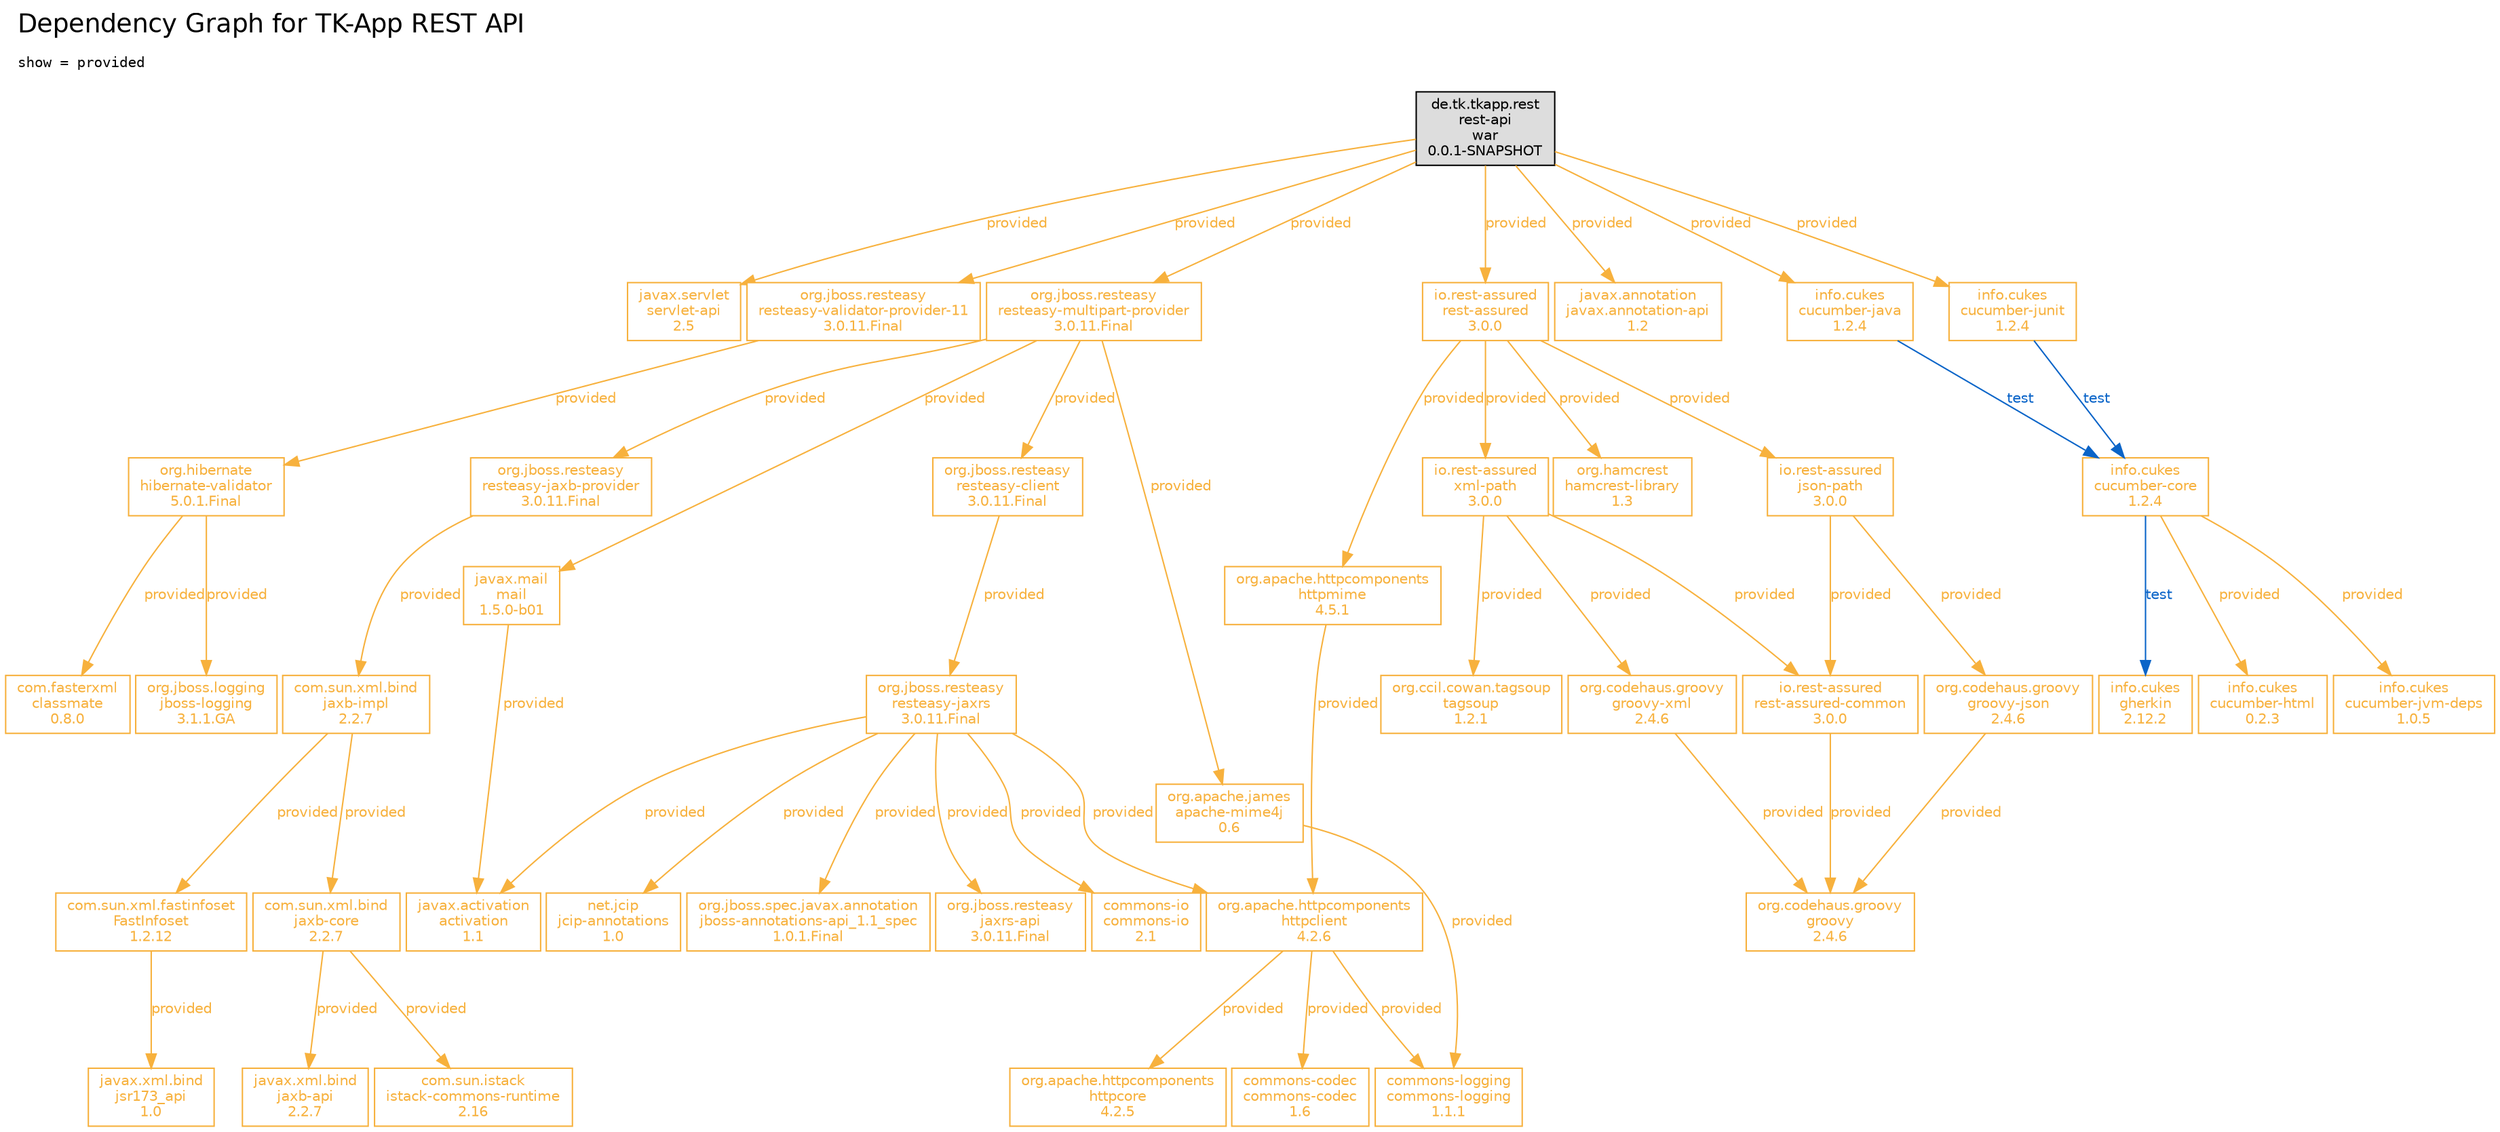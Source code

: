 digraph dependencies {

  graph [ label=<<table border="0" cellpadding="0" cellspacing="0"><tr><td>Dependency Graph for TK-App REST API</td></tr><tr><td><font color="black" face="Courier" point-size="10"> </font></td></tr><tr><td align="LEFT"><font color="black" face="Courier" point-size="10">show = provided</font></td></tr><tr><td><font color="black" face="Courier" point-size="10"> </font></td></tr></table>> labeljust="l" labelloc="t" fontsize="18" fontname="Helvetica" ranksep="1" rankdir="TB" nodesep=".05" ];
  node [ fontsize="10" fontname="Helvetica" shape="rectangle" ];
  edge [ fontsize="10" fontname="Helvetica" ];

  "0" [
    fontsize="10"
    label="de.tk.tkapp.rest\nrest-api\nwar\n0.0.1-SNAPSHOT"
    color="black"
    fontcolor="black"
    fillcolor="#dddddd"
    style="solid,filled"
  ];
  "48" [
    fontsize="10"
    label="javax.servlet\nservlet-api\n2.5"
    color="#F7B13D"
    fontcolor="#F7B13D"
    fillcolor="white"
    style="solid,filled"
  ];
  "49" [
    fontsize="10"
    label="org.jboss.resteasy\nresteasy-jaxrs\n3.0.11.Final"
    color="#F7B13D"
    fontcolor="#F7B13D"
    fillcolor="white"
    style="solid,filled"
  ];
  "59" [
    fontsize="10"
    label="org.jboss.resteasy\njaxrs-api\n3.0.11.Final"
    color="#F7B13D"
    fontcolor="#F7B13D"
    fillcolor="white"
    style="solid,filled"
  ];
  "60" [
    fontsize="10"
    label="org.jboss.resteasy\nresteasy-validator-provider-11\n3.0.11.Final"
    color="#F7B13D"
    fontcolor="#F7B13D"
    fillcolor="white"
    style="solid,filled"
  ];
  "66" [
    fontsize="10"
    label="org.jboss.resteasy\nresteasy-multipart-provider\n3.0.11.Final"
    color="#F7B13D"
    fontcolor="#F7B13D"
    fillcolor="white"
    style="solid,filled"
  ];
  "94" [
    fontsize="10"
    label="javax.annotation\njavax.annotation-api\n1.2"
    color="#F7B13D"
    fontcolor="#F7B13D"
    fillcolor="white"
    style="solid,filled"
  ];
  "114" [
    fontsize="10"
    label="io.rest-assured\nrest-assured\n3.0.0"
    color="#F7B13D"
    fontcolor="#F7B13D"
    fillcolor="white"
    style="solid,filled"
  ];
  "138" [
    fontsize="10"
    label="info.cukes\ncucumber-core\n1.2.4"
    color="#F7B13D"
    fontcolor="#F7B13D"
    fillcolor="white"
    style="solid,filled"
  ];
  "142" [
    fontsize="10"
    label="info.cukes\ncucumber-java\n1.2.4"
    color="#F7B13D"
    fontcolor="#F7B13D"
    fillcolor="white"
    style="solid,filled"
  ];
  "144" [
    fontsize="10"
    label="info.cukes\ncucumber-junit\n1.2.4"
    color="#F7B13D"
    fontcolor="#F7B13D"
    fillcolor="white"
    style="solid,filled"
  ];
  "147" [
    fontsize="10"
    label="info.cukes\ngherkin\n2.12.2"
    color="#F7B13D"
    fontcolor="#F7B13D"
    fillcolor="white"
    style="solid,filled"
  ];
  "51" [
    fontsize="10"
    label="org.jboss.spec.javax.annotation\njboss-annotations-api_1.1_spec\n1.0.1.Final"
    color="#F7B13D"
    fontcolor="#F7B13D"
    fillcolor="white"
    style="solid,filled"
  ];
  "52" [
    fontsize="10"
    label="javax.activation\nactivation\n1.1"
    color="#F7B13D"
    fontcolor="#F7B13D"
    fillcolor="white"
    style="solid,filled"
  ];
  "53" [
    fontsize="10"
    label="org.apache.httpcomponents\nhttpclient\n4.2.6"
    color="#F7B13D"
    fontcolor="#F7B13D"
    fillcolor="white"
    style="solid,filled"
  ];
  "57" [
    fontsize="10"
    label="commons-io\ncommons-io\n2.1"
    color="#F7B13D"
    fontcolor="#F7B13D"
    fillcolor="white"
    style="solid,filled"
  ];
  "58" [
    fontsize="10"
    label="net.jcip\njcip-annotations\n1.0"
    color="#F7B13D"
    fontcolor="#F7B13D"
    fillcolor="white"
    style="solid,filled"
  ];
  "61" [
    fontsize="10"
    label="org.hibernate\nhibernate-validator\n5.0.1.Final"
    color="#F7B13D"
    fontcolor="#F7B13D"
    fillcolor="white"
    style="solid,filled"
  ];
  "65" [
    fontsize="10"
    label="com.fasterxml\nclassmate\n0.8.0"
    color="#F7B13D"
    fontcolor="#F7B13D"
    fillcolor="white"
    style="solid,filled"
  ];
  "68" [
    fontsize="10"
    label="org.jboss.resteasy\nresteasy-client\n3.0.11.Final"
    color="#F7B13D"
    fontcolor="#F7B13D"
    fillcolor="white"
    style="solid,filled"
  ];
  "70" [
    fontsize="10"
    label="org.jboss.resteasy\nresteasy-jaxb-provider\n3.0.11.Final"
    color="#F7B13D"
    fontcolor="#F7B13D"
    fillcolor="white"
    style="solid,filled"
  ];
  "77" [
    fontsize="10"
    label="javax.mail\nmail\n1.5.0-b01"
    color="#F7B13D"
    fontcolor="#F7B13D"
    fillcolor="white"
    style="solid,filled"
  ];
  "79" [
    fontsize="10"
    label="org.apache.james\napache-mime4j\n0.6"
    color="#F7B13D"
    fontcolor="#F7B13D"
    fillcolor="white"
    style="solid,filled"
  ];
  "115" [
    fontsize="10"
    label="org.codehaus.groovy\ngroovy\n2.4.6"
    color="#F7B13D"
    fontcolor="#F7B13D"
    fillcolor="white"
    style="solid,filled"
  ];
  "116" [
    fontsize="10"
    label="org.codehaus.groovy\ngroovy-xml\n2.4.6"
    color="#F7B13D"
    fontcolor="#F7B13D"
    fillcolor="white"
    style="solid,filled"
  ];
  "119" [
    fontsize="10"
    label="org.apache.httpcomponents\nhttpmime\n4.5.1"
    color="#F7B13D"
    fontcolor="#F7B13D"
    fillcolor="white"
    style="solid,filled"
  ];
  "122" [
    fontsize="10"
    label="org.hamcrest\nhamcrest-library\n1.3"
    color="#F7B13D"
    fontcolor="#F7B13D"
    fillcolor="white"
    style="solid,filled"
  ];
  "124" [
    fontsize="10"
    label="org.ccil.cowan.tagsoup\ntagsoup\n1.2.1"
    color="#F7B13D"
    fontcolor="#F7B13D"
    fillcolor="white"
    style="solid,filled"
  ];
  "125" [
    fontsize="10"
    label="io.rest-assured\njson-path\n3.0.0"
    color="#F7B13D"
    fontcolor="#F7B13D"
    fillcolor="white"
    style="solid,filled"
  ];
  "132" [
    fontsize="10"
    label="io.rest-assured\nxml-path\n3.0.0"
    color="#F7B13D"
    fontcolor="#F7B13D"
    fillcolor="white"
    style="solid,filled"
  ];
  "139" [
    fontsize="10"
    label="info.cukes\ncucumber-html\n0.2.3"
    color="#F7B13D"
    fontcolor="#F7B13D"
    fillcolor="white"
    style="solid,filled"
  ];
  "140" [
    fontsize="10"
    label="info.cukes\ncucumber-jvm-deps\n1.0.5"
    color="#F7B13D"
    fontcolor="#F7B13D"
    fillcolor="white"
    style="solid,filled"
  ];
  "54" [
    fontsize="10"
    label="org.apache.httpcomponents\nhttpcore\n4.2.5"
    color="#F7B13D"
    fontcolor="#F7B13D"
    fillcolor="white"
    style="solid,filled"
  ];
  "55" [
    fontsize="10"
    label="commons-logging\ncommons-logging\n1.1.1"
    color="#F7B13D"
    fontcolor="#F7B13D"
    fillcolor="white"
    style="solid,filled"
  ];
  "56" [
    fontsize="10"
    label="commons-codec\ncommons-codec\n1.6"
    color="#F7B13D"
    fontcolor="#F7B13D"
    fillcolor="white"
    style="solid,filled"
  ];
  "63" [
    fontsize="10"
    label="org.jboss.logging\njboss-logging\n3.1.1.GA"
    color="#F7B13D"
    fontcolor="#F7B13D"
    fillcolor="white"
    style="solid,filled"
  ];
  "71" [
    fontsize="10"
    label="com.sun.xml.bind\njaxb-impl\n2.2.7"
    color="#F7B13D"
    fontcolor="#F7B13D"
    fillcolor="white"
    style="solid,filled"
  ];
  "126" [
    fontsize="10"
    label="org.codehaus.groovy\ngroovy-json\n2.4.6"
    color="#F7B13D"
    fontcolor="#F7B13D"
    fillcolor="white"
    style="solid,filled"
  ];
  "129" [
    fontsize="10"
    label="io.rest-assured\nrest-assured-common\n3.0.0"
    color="#F7B13D"
    fontcolor="#F7B13D"
    fillcolor="white"
    style="solid,filled"
  ];
  "72" [
    fontsize="10"
    label="com.sun.xml.bind\njaxb-core\n2.2.7"
    color="#F7B13D"
    fontcolor="#F7B13D"
    fillcolor="white"
    style="solid,filled"
  ];
  "75" [
    fontsize="10"
    label="com.sun.xml.fastinfoset\nFastInfoset\n1.2.12"
    color="#F7B13D"
    fontcolor="#F7B13D"
    fillcolor="white"
    style="solid,filled"
  ];
  "73" [
    fontsize="10"
    label="javax.xml.bind\njaxb-api\n2.2.7"
    color="#F7B13D"
    fontcolor="#F7B13D"
    fillcolor="white"
    style="solid,filled"
  ];
  "74" [
    fontsize="10"
    label="com.sun.istack\nistack-commons-runtime\n2.16"
    color="#F7B13D"
    fontcolor="#F7B13D"
    fillcolor="white"
    style="solid,filled"
  ];
  "76" [
    fontsize="10"
    label="javax.xml.bind\njsr173_api\n1.0"
    color="#F7B13D"
    fontcolor="#F7B13D"
    fillcolor="white"
    style="solid,filled"
  ];

  "0" -> "48" [
    label="provided"
    style="solid"
    color="#F7B13D"
    fontcolor="#F7B13D"
    weight="1.0"
  ];
  "0" -> "60" [
    label="provided"
    style="solid"
    color="#F7B13D"
    fontcolor="#F7B13D"
    weight="1.0"
  ];
  "0" -> "66" [
    label="provided"
    style="solid"
    color="#F7B13D"
    fontcolor="#F7B13D"
    weight="1.0"
  ];
  "0" -> "94" [
    label="provided"
    style="solid"
    color="#F7B13D"
    fontcolor="#F7B13D"
    weight="1.0"
  ];
  "0" -> "114" [
    label="provided"
    style="solid"
    color="#F7B13D"
    fontcolor="#F7B13D"
    weight="1.0"
  ];
  "0" -> "142" [
    label="provided"
    style="solid"
    color="#F7B13D"
    fontcolor="#F7B13D"
    weight="1.0"
  ];
  "0" -> "144" [
    label="provided"
    style="solid"
    color="#F7B13D"
    fontcolor="#F7B13D"
    weight="1.0"
  ];
  "49" -> "59" [
    label="provided"
    style="solid"
    color="#F7B13D"
    fontcolor="#F7B13D"
    weight="1.0"
  ];
  "49" -> "51" [
    label="provided"
    style="solid"
    color="#F7B13D"
    fontcolor="#F7B13D"
    weight="1.0"
  ];
  "49" -> "52" [
    label="provided"
    style="solid"
    color="#F7B13D"
    fontcolor="#F7B13D"
    weight="1.0"
  ];
  "49" -> "53" [
    label="provided"
    style="solid"
    color="#F7B13D"
    fontcolor="#F7B13D"
    weight="1.0"
  ];
  "49" -> "57" [
    label="provided"
    style="solid"
    color="#F7B13D"
    fontcolor="#F7B13D"
    weight="1.0"
  ];
  "49" -> "58" [
    label="provided"
    style="solid"
    color="#F7B13D"
    fontcolor="#F7B13D"
    weight="1.0"
  ];
  "60" -> "61" [
    label="provided"
    style="solid"
    color="#F7B13D"
    fontcolor="#F7B13D"
    weight="1.0"
  ];
  "66" -> "68" [
    label="provided"
    style="solid"
    color="#F7B13D"
    fontcolor="#F7B13D"
    weight="1.0"
  ];
  "66" -> "70" [
    label="provided"
    style="solid"
    color="#F7B13D"
    fontcolor="#F7B13D"
    weight="1.0"
  ];
  "66" -> "77" [
    label="provided"
    style="solid"
    color="#F7B13D"
    fontcolor="#F7B13D"
    weight="1.0"
  ];
  "66" -> "79" [
    label="provided"
    style="solid"
    color="#F7B13D"
    fontcolor="#F7B13D"
    weight="1.0"
  ];
  "114" -> "119" [
    label="provided"
    style="solid"
    color="#F7B13D"
    fontcolor="#F7B13D"
    weight="1.0"
  ];
  "114" -> "122" [
    label="provided"
    style="solid"
    color="#F7B13D"
    fontcolor="#F7B13D"
    weight="1.0"
  ];
  "114" -> "125" [
    label="provided"
    style="solid"
    color="#F7B13D"
    fontcolor="#F7B13D"
    weight="1.0"
  ];
  "114" -> "132" [
    label="provided"
    style="solid"
    color="#F7B13D"
    fontcolor="#F7B13D"
    weight="1.0"
  ];
  "138" -> "139" [
    label="provided"
    style="solid"
    color="#F7B13D"
    fontcolor="#F7B13D"
    weight="1.0"
  ];
  "138" -> "140" [
    label="provided"
    style="solid"
    color="#F7B13D"
    fontcolor="#F7B13D"
    weight="1.0"
  ];
  "138" -> "147" [
    label="test"
    style="solid"
    color="#0A64C8"
    fontcolor="#0A64C8"
    weight="1.0"
  ];
  "142" -> "138" [
    label="test"
    style="solid"
    color="#0A64C8"
    fontcolor="#0A64C8"
    weight="1.0"
  ];
  "144" -> "138" [
    label="test"
    style="solid"
    color="#0A64C8"
    fontcolor="#0A64C8"
    weight="1.0"
  ];
  "53" -> "54" [
    label="provided"
    style="solid"
    color="#F7B13D"
    fontcolor="#F7B13D"
    weight="1.0"
  ];
  "53" -> "55" [
    label="provided"
    style="solid"
    color="#F7B13D"
    fontcolor="#F7B13D"
    weight="1.0"
  ];
  "53" -> "56" [
    label="provided"
    style="solid"
    color="#F7B13D"
    fontcolor="#F7B13D"
    weight="1.0"
  ];
  "61" -> "63" [
    label="provided"
    style="solid"
    color="#F7B13D"
    fontcolor="#F7B13D"
    weight="1.0"
  ];
  "61" -> "65" [
    label="provided"
    style="solid"
    color="#F7B13D"
    fontcolor="#F7B13D"
    weight="1.0"
  ];
  "68" -> "49" [
    label="provided"
    style="solid"
    color="#F7B13D"
    fontcolor="#F7B13D"
    weight="1.0"
  ];
  "70" -> "71" [
    label="provided"
    style="solid"
    color="#F7B13D"
    fontcolor="#F7B13D"
    weight="1.0"
  ];
  "77" -> "52" [
    label="provided"
    style="solid"
    color="#F7B13D"
    fontcolor="#F7B13D"
    weight="1.0"
  ];
  "79" -> "55" [
    label="provided"
    style="solid"
    color="#F7B13D"
    fontcolor="#F7B13D"
    weight="1.0"
  ];
  "116" -> "115" [
    label="provided"
    style="solid"
    color="#F7B13D"
    fontcolor="#F7B13D"
    weight="1.0"
  ];
  "119" -> "53" [
    label="provided"
    style="solid"
    color="#F7B13D"
    fontcolor="#F7B13D"
    weight="1.0"
  ];
  "125" -> "126" [
    label="provided"
    style="solid"
    color="#F7B13D"
    fontcolor="#F7B13D"
    weight="1.0"
  ];
  "125" -> "129" [
    label="provided"
    style="solid"
    color="#F7B13D"
    fontcolor="#F7B13D"
    weight="1.0"
  ];
  "132" -> "116" [
    label="provided"
    style="solid"
    color="#F7B13D"
    fontcolor="#F7B13D"
    weight="1.0"
  ];
  "132" -> "129" [
    label="provided"
    style="solid"
    color="#F7B13D"
    fontcolor="#F7B13D"
    weight="1.0"
  ];
  "132" -> "124" [
    label="provided"
    style="solid"
    color="#F7B13D"
    fontcolor="#F7B13D"
    weight="1.0"
  ];
  "71" -> "72" [
    label="provided"
    style="solid"
    color="#F7B13D"
    fontcolor="#F7B13D"
    weight="1.0"
  ];
  "71" -> "75" [
    label="provided"
    style="solid"
    color="#F7B13D"
    fontcolor="#F7B13D"
    weight="1.0"
  ];
  "126" -> "115" [
    label="provided"
    style="solid"
    color="#F7B13D"
    fontcolor="#F7B13D"
    weight="1.0"
  ];
  "129" -> "115" [
    label="provided"
    style="solid"
    color="#F7B13D"
    fontcolor="#F7B13D"
    weight="1.0"
  ];
  "72" -> "73" [
    label="provided"
    style="solid"
    color="#F7B13D"
    fontcolor="#F7B13D"
    weight="1.0"
  ];
  "72" -> "74" [
    label="provided"
    style="solid"
    color="#F7B13D"
    fontcolor="#F7B13D"
    weight="1.0"
  ];
  "75" -> "76" [
    label="provided"
    style="solid"
    color="#F7B13D"
    fontcolor="#F7B13D"
    weight="1.0"
  ];
}
